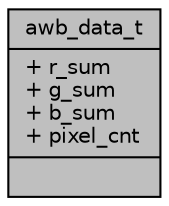 digraph "awb_data_t"
{
 // INTERACTIVE_SVG=YES
 // LATEX_PDF_SIZE
  bgcolor="transparent";
  edge [fontname="Helvetica",fontsize="10",labelfontname="Helvetica",labelfontsize="10"];
  node [fontname="Helvetica",fontsize="10",shape=record];
  Node1 [label="{awb_data_t\n|+ r_sum\l+ g_sum\l+ b_sum\l+ pixel_cnt\l|}",height=0.2,width=0.4,color="black", fillcolor="grey75", style="filled", fontcolor="black",tooltip=" "];
}
